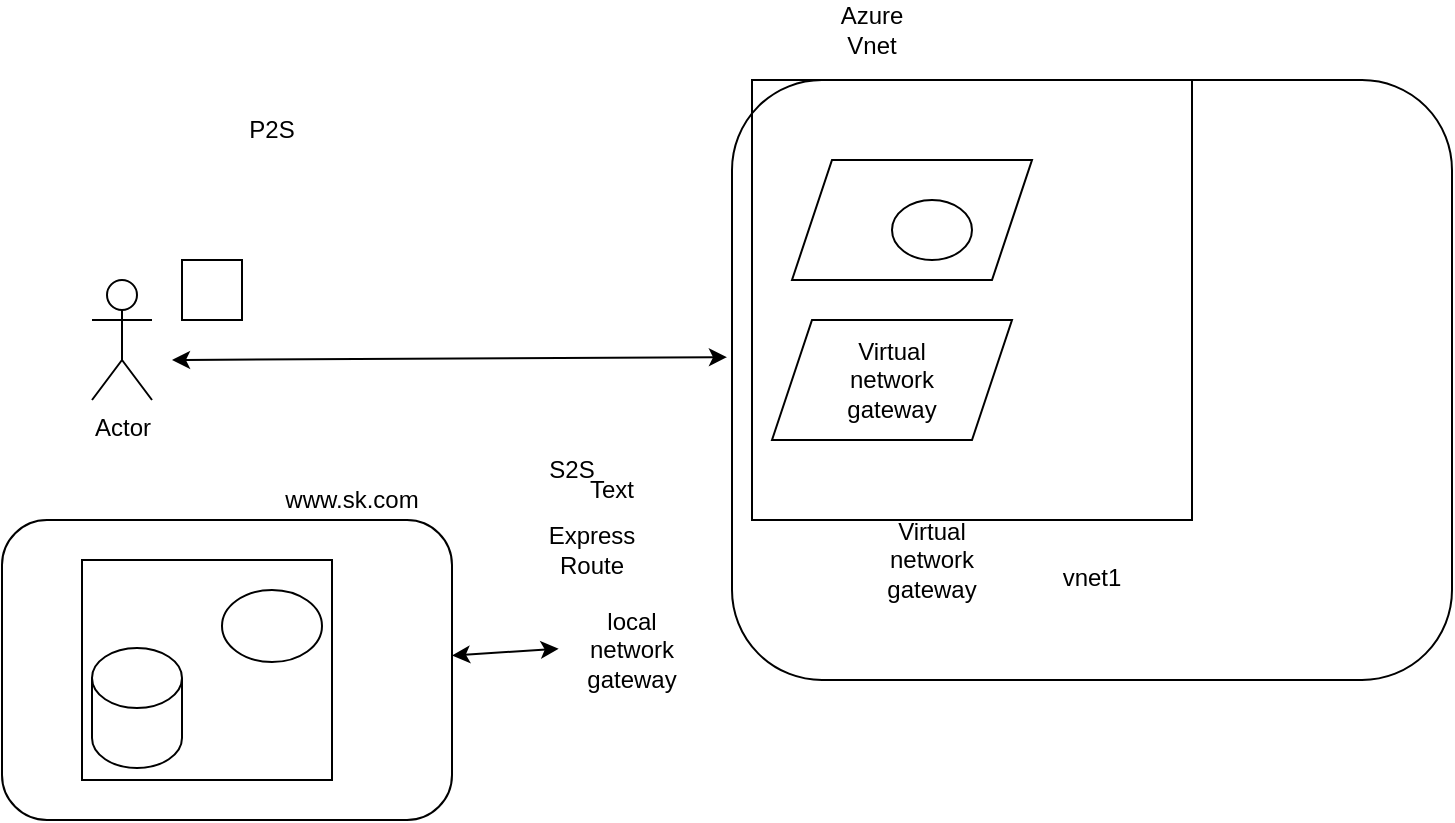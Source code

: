 <mxfile version="20.0.1" type="device"><diagram id="YjREMTuWl7RJWgw_Jp_P" name="Page-1"><mxGraphModel dx="782" dy="394" grid="1" gridSize="10" guides="1" tooltips="1" connect="1" arrows="1" fold="1" page="1" pageScale="1" pageWidth="1169" pageHeight="827" math="0" shadow="0"><root><mxCell id="0"/><mxCell id="1" parent="0"/><mxCell id="uKF4WwHesML-UzEjTnGJ-2" value="" style="rounded=1;whiteSpace=wrap;html=1;" vertex="1" parent="1"><mxGeometry x="460" y="100" width="360" height="300" as="geometry"/></mxCell><mxCell id="uKF4WwHesML-UzEjTnGJ-5" value="Azure Vnet" style="text;html=1;strokeColor=none;fillColor=none;align=center;verticalAlign=middle;whiteSpace=wrap;rounded=0;" vertex="1" parent="1"><mxGeometry x="500" y="60" width="60" height="30" as="geometry"/></mxCell><mxCell id="uKF4WwHesML-UzEjTnGJ-6" value="Actor" style="shape=umlActor;verticalLabelPosition=bottom;verticalAlign=top;html=1;outlineConnect=0;" vertex="1" parent="1"><mxGeometry x="140" y="200" width="30" height="60" as="geometry"/></mxCell><mxCell id="uKF4WwHesML-UzEjTnGJ-7" value="" style="endArrow=classic;startArrow=classic;html=1;rounded=0;entryX=-0.007;entryY=0.462;entryDx=0;entryDy=0;entryPerimeter=0;" edge="1" parent="1" target="uKF4WwHesML-UzEjTnGJ-2"><mxGeometry width="50" height="50" relative="1" as="geometry"><mxPoint x="180" y="240" as="sourcePoint"/><mxPoint x="550" y="190" as="targetPoint"/></mxGeometry></mxCell><mxCell id="uKF4WwHesML-UzEjTnGJ-8" value="P2S" style="text;html=1;strokeColor=none;fillColor=none;align=center;verticalAlign=middle;whiteSpace=wrap;rounded=0;" vertex="1" parent="1"><mxGeometry x="200" y="110" width="60" height="30" as="geometry"/></mxCell><mxCell id="uKF4WwHesML-UzEjTnGJ-9" value="" style="rounded=1;whiteSpace=wrap;html=1;" vertex="1" parent="1"><mxGeometry x="95" y="320" width="225" height="150" as="geometry"/></mxCell><mxCell id="uKF4WwHesML-UzEjTnGJ-10" value="www.sk.com&lt;br&gt;" style="text;html=1;strokeColor=none;fillColor=none;align=center;verticalAlign=middle;whiteSpace=wrap;rounded=0;" vertex="1" parent="1"><mxGeometry x="240" y="295" width="60" height="30" as="geometry"/></mxCell><mxCell id="uKF4WwHesML-UzEjTnGJ-11" value="" style="ellipse;whiteSpace=wrap;html=1;" vertex="1" parent="1"><mxGeometry x="205" y="355" width="50" height="36" as="geometry"/></mxCell><mxCell id="uKF4WwHesML-UzEjTnGJ-12" value="" style="shape=cylinder3;whiteSpace=wrap;html=1;boundedLbl=1;backgroundOutline=1;size=15;" vertex="1" parent="1"><mxGeometry x="140" y="384" width="45" height="60" as="geometry"/></mxCell><mxCell id="uKF4WwHesML-UzEjTnGJ-13" value="" style="endArrow=classic;startArrow=classic;html=1;rounded=0;entryX=-0.111;entryY=0.478;entryDx=0;entryDy=0;entryPerimeter=0;" edge="1" parent="1" source="uKF4WwHesML-UzEjTnGJ-9" target="uKF4WwHesML-UzEjTnGJ-21"><mxGeometry width="50" height="50" relative="1" as="geometry"><mxPoint x="500" y="300" as="sourcePoint"/><mxPoint x="550" y="250" as="targetPoint"/></mxGeometry></mxCell><mxCell id="uKF4WwHesML-UzEjTnGJ-14" value="S2S" style="text;html=1;strokeColor=none;fillColor=none;align=center;verticalAlign=middle;whiteSpace=wrap;rounded=0;" vertex="1" parent="1"><mxGeometry x="350" y="280" width="60" height="30" as="geometry"/></mxCell><mxCell id="uKF4WwHesML-UzEjTnGJ-15" value="" style="rounded=0;whiteSpace=wrap;html=1;" vertex="1" parent="1"><mxGeometry x="185" y="190" width="30" height="30" as="geometry"/></mxCell><mxCell id="uKF4WwHesML-UzEjTnGJ-16" value="Express Route" style="text;html=1;strokeColor=none;fillColor=none;align=center;verticalAlign=middle;whiteSpace=wrap;rounded=0;" vertex="1" parent="1"><mxGeometry x="360" y="320" width="60" height="30" as="geometry"/></mxCell><mxCell id="uKF4WwHesML-UzEjTnGJ-19" value="vnet1" style="text;html=1;strokeColor=none;fillColor=none;align=center;verticalAlign=middle;whiteSpace=wrap;rounded=0;" vertex="1" parent="1"><mxGeometry x="610" y="334" width="60" height="30" as="geometry"/></mxCell><mxCell id="uKF4WwHesML-UzEjTnGJ-20" value="Virtual network gateway&lt;br&gt;" style="text;html=1;strokeColor=none;fillColor=none;align=center;verticalAlign=middle;whiteSpace=wrap;rounded=0;" vertex="1" parent="1"><mxGeometry x="510" y="235" width="60" height="30" as="geometry"/></mxCell><mxCell id="uKF4WwHesML-UzEjTnGJ-21" value="local network gateway&lt;br&gt;" style="text;html=1;strokeColor=none;fillColor=none;align=center;verticalAlign=middle;whiteSpace=wrap;rounded=0;" vertex="1" parent="1"><mxGeometry x="380" y="370" width="60" height="30" as="geometry"/></mxCell><mxCell id="uKF4WwHesML-UzEjTnGJ-22" value="" style="rounded=0;whiteSpace=wrap;html=1;fillColor=none;" vertex="1" parent="1"><mxGeometry x="135" y="340" width="125" height="110" as="geometry"/></mxCell><mxCell id="uKF4WwHesML-UzEjTnGJ-23" value="Virtual network gateway&lt;br&gt;" style="text;html=1;strokeColor=none;fillColor=none;align=center;verticalAlign=middle;whiteSpace=wrap;rounded=0;" vertex="1" parent="1"><mxGeometry x="530" y="325" width="60" height="30" as="geometry"/></mxCell><mxCell id="uKF4WwHesML-UzEjTnGJ-24" value="" style="shape=parallelogram;perimeter=parallelogramPerimeter;whiteSpace=wrap;html=1;fixedSize=1;fillColor=none;" vertex="1" parent="1"><mxGeometry x="480" y="220" width="120" height="60" as="geometry"/></mxCell><mxCell id="uKF4WwHesML-UzEjTnGJ-25" value="" style="shape=parallelogram;perimeter=parallelogramPerimeter;whiteSpace=wrap;html=1;fixedSize=1;fillColor=none;" vertex="1" parent="1"><mxGeometry x="490" y="140" width="120" height="60" as="geometry"/></mxCell><mxCell id="uKF4WwHesML-UzEjTnGJ-26" value="Text" style="text;html=1;strokeColor=none;fillColor=none;align=center;verticalAlign=middle;whiteSpace=wrap;rounded=0;" vertex="1" parent="1"><mxGeometry x="370" y="290" width="60" height="30" as="geometry"/></mxCell><mxCell id="uKF4WwHesML-UzEjTnGJ-27" value="" style="ellipse;whiteSpace=wrap;html=1;fillColor=none;" vertex="1" parent="1"><mxGeometry x="540" y="160" width="40" height="30" as="geometry"/></mxCell><mxCell id="uKF4WwHesML-UzEjTnGJ-28" value="" style="whiteSpace=wrap;html=1;aspect=fixed;fillColor=none;" vertex="1" parent="1"><mxGeometry x="470" y="100" width="220" height="220" as="geometry"/></mxCell></root></mxGraphModel></diagram></mxfile>
